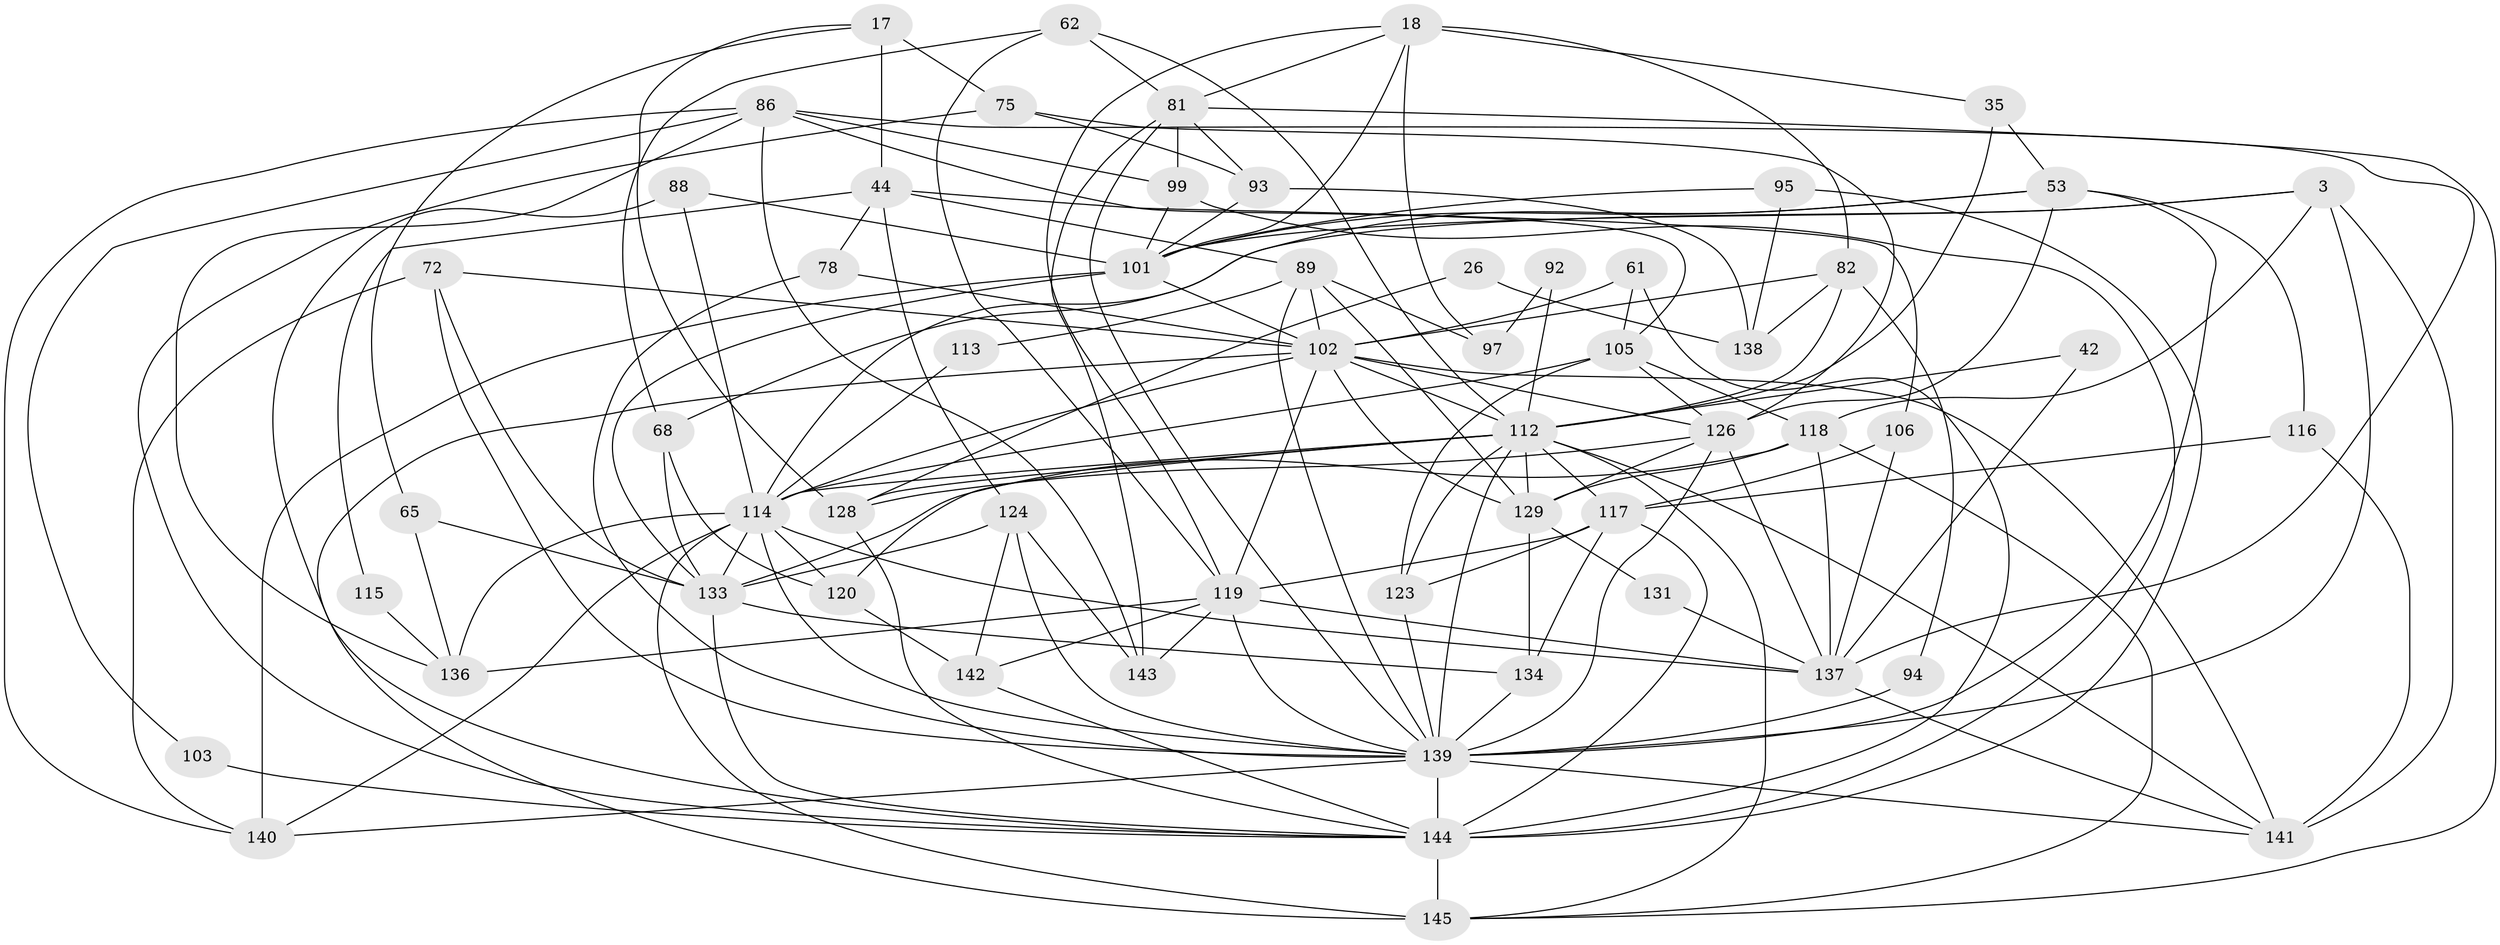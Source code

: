 // original degree distribution, {3: 0.2827586206896552, 6: 0.0896551724137931, 4: 0.2689655172413793, 7: 0.04827586206896552, 5: 0.1724137931034483, 2: 0.1310344827586207, 11: 0.006896551724137931}
// Generated by graph-tools (version 1.1) at 2025/54/03/04/25 21:54:42]
// undirected, 58 vertices, 158 edges
graph export_dot {
graph [start="1"]
  node [color=gray90,style=filled];
  3;
  17;
  18 [super="+5"];
  26;
  35;
  42;
  44 [super="+34"];
  53 [super="+9"];
  61;
  62;
  65;
  68;
  72;
  75 [super="+30"];
  78;
  81 [super="+41+46"];
  82 [super="+39"];
  86 [super="+73"];
  88;
  89 [super="+14"];
  92;
  93;
  94;
  95;
  97;
  99 [super="+57"];
  101 [super="+60"];
  102 [super="+54+33+79+52"];
  103;
  105 [super="+84"];
  106;
  112 [super="+55+51+80"];
  113;
  114 [super="+19+25+110"];
  115;
  116;
  117 [super="+91"];
  118 [super="+4+22"];
  119 [super="+66"];
  120 [super="+107"];
  123;
  124 [super="+38+69"];
  126 [super="+98"];
  128 [super="+31"];
  129 [super="+122"];
  131;
  133 [super="+32+108"];
  134 [super="+7"];
  136 [super="+104"];
  137 [super="+11+67+121"];
  138;
  139 [super="+47+135+56+111+127"];
  140 [super="+77"];
  141 [super="+130+37"];
  142;
  143 [super="+71"];
  144 [super="+125+132"];
  145 [super="+58+109+96"];
  3 -- 68;
  3 -- 141 [weight=2];
  3 -- 139;
  3 -- 101;
  3 -- 118;
  17 -- 65;
  17 -- 44 [weight=2];
  17 -- 75;
  17 -- 128;
  18 -- 82 [weight=2];
  18 -- 35 [weight=2];
  18 -- 97;
  18 -- 101 [weight=2];
  18 -- 81;
  18 -- 119;
  26 -- 138;
  26 -- 128;
  35 -- 53 [weight=2];
  35 -- 112 [weight=2];
  42 -- 112;
  42 -- 137;
  44 -- 78;
  44 -- 106 [weight=2];
  44 -- 115;
  44 -- 89;
  44 -- 124;
  53 -- 101;
  53 -- 116;
  53 -- 126;
  53 -- 114;
  53 -- 139;
  61 -- 105;
  61 -- 102;
  61 -- 144;
  62 -- 68;
  62 -- 119;
  62 -- 81;
  62 -- 112;
  65 -- 136;
  65 -- 133;
  68 -- 120;
  68 -- 133;
  72 -- 140 [weight=2];
  72 -- 133 [weight=2];
  72 -- 102;
  72 -- 139;
  75 -- 144;
  75 -- 126;
  75 -- 93;
  78 -- 102;
  78 -- 139;
  81 -- 93;
  81 -- 99 [weight=2];
  81 -- 139;
  81 -- 145;
  81 -- 143;
  82 -- 94;
  82 -- 138;
  82 -- 102 [weight=3];
  82 -- 112 [weight=2];
  86 -- 103;
  86 -- 140;
  86 -- 136;
  86 -- 137;
  86 -- 99;
  86 -- 105;
  86 -- 143;
  88 -- 114;
  88 -- 144;
  88 -- 101;
  89 -- 97;
  89 -- 113;
  89 -- 129;
  89 -- 102 [weight=2];
  89 -- 139;
  92 -- 97;
  92 -- 112;
  93 -- 138;
  93 -- 101;
  94 -- 139 [weight=2];
  95 -- 138;
  95 -- 101;
  95 -- 144;
  99 -- 101;
  99 -- 144;
  101 -- 133;
  101 -- 140;
  101 -- 102;
  102 -- 114;
  102 -- 126;
  102 -- 119 [weight=2];
  102 -- 141 [weight=2];
  102 -- 129;
  102 -- 112;
  102 -- 145 [weight=2];
  103 -- 144;
  105 -- 123 [weight=2];
  105 -- 126;
  105 -- 114;
  105 -- 118;
  106 -- 137;
  106 -- 117;
  112 -- 129 [weight=2];
  112 -- 114 [weight=3];
  112 -- 139 [weight=3];
  112 -- 128 [weight=2];
  112 -- 141;
  112 -- 120;
  112 -- 123;
  112 -- 145;
  112 -- 117;
  113 -- 114;
  114 -- 120 [weight=3];
  114 -- 140 [weight=2];
  114 -- 133 [weight=2];
  114 -- 136 [weight=3];
  114 -- 137;
  114 -- 145;
  114 -- 139 [weight=2];
  115 -- 136;
  116 -- 117;
  116 -- 141;
  117 -- 144 [weight=2];
  117 -- 134 [weight=2];
  117 -- 119;
  117 -- 123;
  118 -- 129 [weight=2];
  118 -- 145 [weight=2];
  118 -- 133;
  118 -- 137;
  119 -- 142;
  119 -- 136;
  119 -- 137 [weight=2];
  119 -- 139;
  119 -- 143;
  120 -- 142;
  123 -- 139 [weight=2];
  124 -- 142;
  124 -- 143;
  124 -- 133;
  124 -- 139;
  126 -- 128;
  126 -- 129;
  126 -- 137 [weight=2];
  126 -- 139 [weight=2];
  128 -- 144;
  129 -- 131;
  129 -- 134;
  131 -- 137;
  133 -- 134;
  133 -- 144;
  134 -- 139;
  137 -- 141;
  139 -- 140;
  139 -- 144 [weight=2];
  139 -- 141;
  142 -- 144;
  144 -- 145 [weight=2];
}
